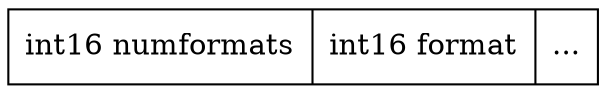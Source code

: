 graph Bind {
      node [shape=record];
      struct1 [label="int16 numformats|int16 format|..."];
}
